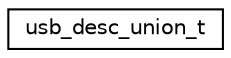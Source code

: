 digraph "Graphical Class Hierarchy"
{
 // LATEX_PDF_SIZE
  edge [fontname="Helvetica",fontsize="10",labelfontname="Helvetica",labelfontsize="10"];
  node [fontname="Helvetica",fontsize="10",shape=record];
  rankdir="LR";
  Node0 [label="usb_desc_union_t",height=0.2,width=0.4,color="black", fillcolor="white", style="filled",URL="$structusb__desc__union__t.html",tooltip="USB union descriptor."];
}
